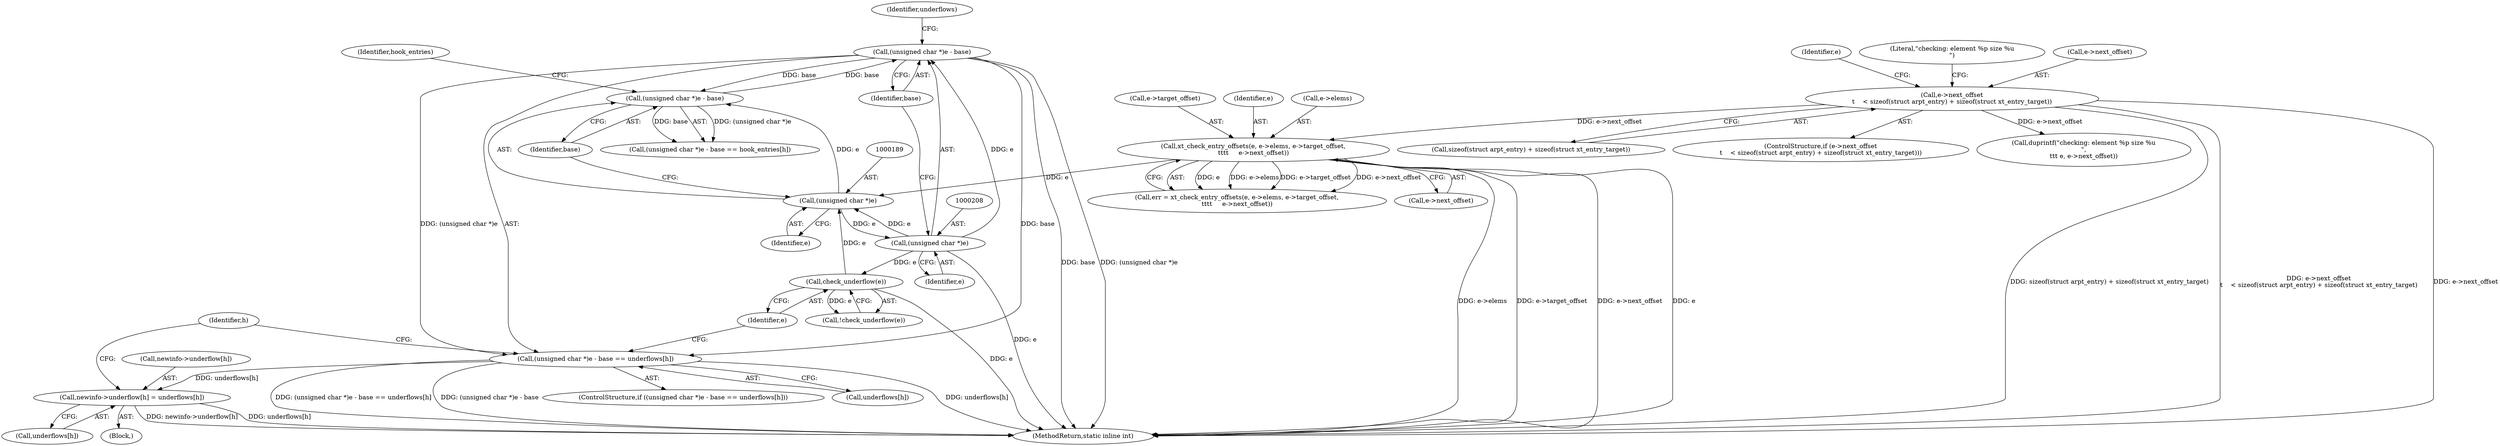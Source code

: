 digraph "0_linux_ce683e5f9d045e5d67d1312a42b359cb2ab2a13c_0@pointer" {
"1000205" [label="(Call,(unsigned char *)e - base == underflows[h])"];
"1000206" [label="(Call,(unsigned char *)e - base)"];
"1000207" [label="(Call,(unsigned char *)e)"];
"1000188" [label="(Call,(unsigned char *)e)"];
"1000217" [label="(Call,check_underflow(e))"];
"1000152" [label="(Call,xt_check_entry_offsets(e, e->elems, e->target_offset,\n\t\t\t\t     e->next_offset))"];
"1000121" [label="(Call,e->next_offset\n\t    < sizeof(struct arpt_entry) + sizeof(struct xt_entry_target))"];
"1000187" [label="(Call,(unsigned char *)e - base)"];
"1000225" [label="(Call,newinfo->underflow[h] = underflows[h])"];
"1000209" [label="(Identifier,e)"];
"1000204" [label="(ControlStructure,if ((unsigned char *)e - base == underflows[h]))"];
"1000190" [label="(Identifier,e)"];
"1000226" [label="(Call,newinfo->underflow[h])"];
"1000150" [label="(Call,err = xt_check_entry_offsets(e, e->elems, e->target_offset,\n\t\t\t\t     e->next_offset))"];
"1000218" [label="(Identifier,e)"];
"1000186" [label="(Call,(unsigned char *)e - base == hook_entries[h])"];
"1000210" [label="(Identifier,base)"];
"1000152" [label="(Call,xt_check_entry_offsets(e, e->elems, e->target_offset,\n\t\t\t\t     e->next_offset))"];
"1000125" [label="(Call,sizeof(struct arpt_entry) + sizeof(struct xt_entry_target))"];
"1000212" [label="(Identifier,underflows)"];
"1000191" [label="(Identifier,base)"];
"1000120" [label="(ControlStructure,if (e->next_offset\n\t    < sizeof(struct arpt_entry) + sizeof(struct xt_entry_target)))"];
"1000187" [label="(Call,(unsigned char *)e - base)"];
"1000211" [label="(Call,underflows[h])"];
"1000217" [label="(Call,check_underflow(e))"];
"1000145" [label="(Identifier,e)"];
"1000214" [label="(Block,)"];
"1000157" [label="(Call,e->target_offset)"];
"1000205" [label="(Call,(unsigned char *)e - base == underflows[h])"];
"1000121" [label="(Call,e->next_offset\n\t    < sizeof(struct arpt_entry) + sizeof(struct xt_entry_target))"];
"1000231" [label="(Call,underflows[h])"];
"1000242" [label="(MethodReturn,static inline int)"];
"1000175" [label="(Identifier,h)"];
"1000206" [label="(Call,(unsigned char *)e - base)"];
"1000153" [label="(Identifier,e)"];
"1000132" [label="(Literal,\"checking: element %p size %u\n\")"];
"1000154" [label="(Call,e->elems)"];
"1000122" [label="(Call,e->next_offset)"];
"1000225" [label="(Call,newinfo->underflow[h] = underflows[h])"];
"1000188" [label="(Call,(unsigned char *)e)"];
"1000216" [label="(Call,!check_underflow(e))"];
"1000160" [label="(Call,e->next_offset)"];
"1000193" [label="(Identifier,hook_entries)"];
"1000131" [label="(Call,duprintf(\"checking: element %p size %u\n\",\n\t\t\t e, e->next_offset))"];
"1000207" [label="(Call,(unsigned char *)e)"];
"1000205" -> "1000204"  [label="AST: "];
"1000205" -> "1000211"  [label="CFG: "];
"1000206" -> "1000205"  [label="AST: "];
"1000211" -> "1000205"  [label="AST: "];
"1000218" -> "1000205"  [label="CFG: "];
"1000175" -> "1000205"  [label="CFG: "];
"1000205" -> "1000242"  [label="DDG: (unsigned char *)e - base"];
"1000205" -> "1000242"  [label="DDG: underflows[h]"];
"1000205" -> "1000242"  [label="DDG: (unsigned char *)e - base == underflows[h]"];
"1000206" -> "1000205"  [label="DDG: (unsigned char *)e"];
"1000206" -> "1000205"  [label="DDG: base"];
"1000205" -> "1000225"  [label="DDG: underflows[h]"];
"1000206" -> "1000210"  [label="CFG: "];
"1000207" -> "1000206"  [label="AST: "];
"1000210" -> "1000206"  [label="AST: "];
"1000212" -> "1000206"  [label="CFG: "];
"1000206" -> "1000242"  [label="DDG: base"];
"1000206" -> "1000242"  [label="DDG: (unsigned char *)e"];
"1000206" -> "1000187"  [label="DDG: base"];
"1000207" -> "1000206"  [label="DDG: e"];
"1000187" -> "1000206"  [label="DDG: base"];
"1000207" -> "1000209"  [label="CFG: "];
"1000208" -> "1000207"  [label="AST: "];
"1000209" -> "1000207"  [label="AST: "];
"1000210" -> "1000207"  [label="CFG: "];
"1000207" -> "1000242"  [label="DDG: e"];
"1000207" -> "1000188"  [label="DDG: e"];
"1000188" -> "1000207"  [label="DDG: e"];
"1000207" -> "1000217"  [label="DDG: e"];
"1000188" -> "1000187"  [label="AST: "];
"1000188" -> "1000190"  [label="CFG: "];
"1000189" -> "1000188"  [label="AST: "];
"1000190" -> "1000188"  [label="AST: "];
"1000191" -> "1000188"  [label="CFG: "];
"1000188" -> "1000187"  [label="DDG: e"];
"1000217" -> "1000188"  [label="DDG: e"];
"1000152" -> "1000188"  [label="DDG: e"];
"1000217" -> "1000216"  [label="AST: "];
"1000217" -> "1000218"  [label="CFG: "];
"1000218" -> "1000217"  [label="AST: "];
"1000216" -> "1000217"  [label="CFG: "];
"1000217" -> "1000242"  [label="DDG: e"];
"1000217" -> "1000216"  [label="DDG: e"];
"1000152" -> "1000150"  [label="AST: "];
"1000152" -> "1000160"  [label="CFG: "];
"1000153" -> "1000152"  [label="AST: "];
"1000154" -> "1000152"  [label="AST: "];
"1000157" -> "1000152"  [label="AST: "];
"1000160" -> "1000152"  [label="AST: "];
"1000150" -> "1000152"  [label="CFG: "];
"1000152" -> "1000242"  [label="DDG: e->elems"];
"1000152" -> "1000242"  [label="DDG: e->target_offset"];
"1000152" -> "1000242"  [label="DDG: e->next_offset"];
"1000152" -> "1000242"  [label="DDG: e"];
"1000152" -> "1000150"  [label="DDG: e"];
"1000152" -> "1000150"  [label="DDG: e->elems"];
"1000152" -> "1000150"  [label="DDG: e->target_offset"];
"1000152" -> "1000150"  [label="DDG: e->next_offset"];
"1000121" -> "1000152"  [label="DDG: e->next_offset"];
"1000121" -> "1000120"  [label="AST: "];
"1000121" -> "1000125"  [label="CFG: "];
"1000122" -> "1000121"  [label="AST: "];
"1000125" -> "1000121"  [label="AST: "];
"1000132" -> "1000121"  [label="CFG: "];
"1000145" -> "1000121"  [label="CFG: "];
"1000121" -> "1000242"  [label="DDG: sizeof(struct arpt_entry) + sizeof(struct xt_entry_target)"];
"1000121" -> "1000242"  [label="DDG: e->next_offset\n\t    < sizeof(struct arpt_entry) + sizeof(struct xt_entry_target)"];
"1000121" -> "1000242"  [label="DDG: e->next_offset"];
"1000121" -> "1000131"  [label="DDG: e->next_offset"];
"1000187" -> "1000186"  [label="AST: "];
"1000187" -> "1000191"  [label="CFG: "];
"1000191" -> "1000187"  [label="AST: "];
"1000193" -> "1000187"  [label="CFG: "];
"1000187" -> "1000186"  [label="DDG: (unsigned char *)e"];
"1000187" -> "1000186"  [label="DDG: base"];
"1000225" -> "1000214"  [label="AST: "];
"1000225" -> "1000231"  [label="CFG: "];
"1000226" -> "1000225"  [label="AST: "];
"1000231" -> "1000225"  [label="AST: "];
"1000175" -> "1000225"  [label="CFG: "];
"1000225" -> "1000242"  [label="DDG: newinfo->underflow[h]"];
"1000225" -> "1000242"  [label="DDG: underflows[h]"];
}
